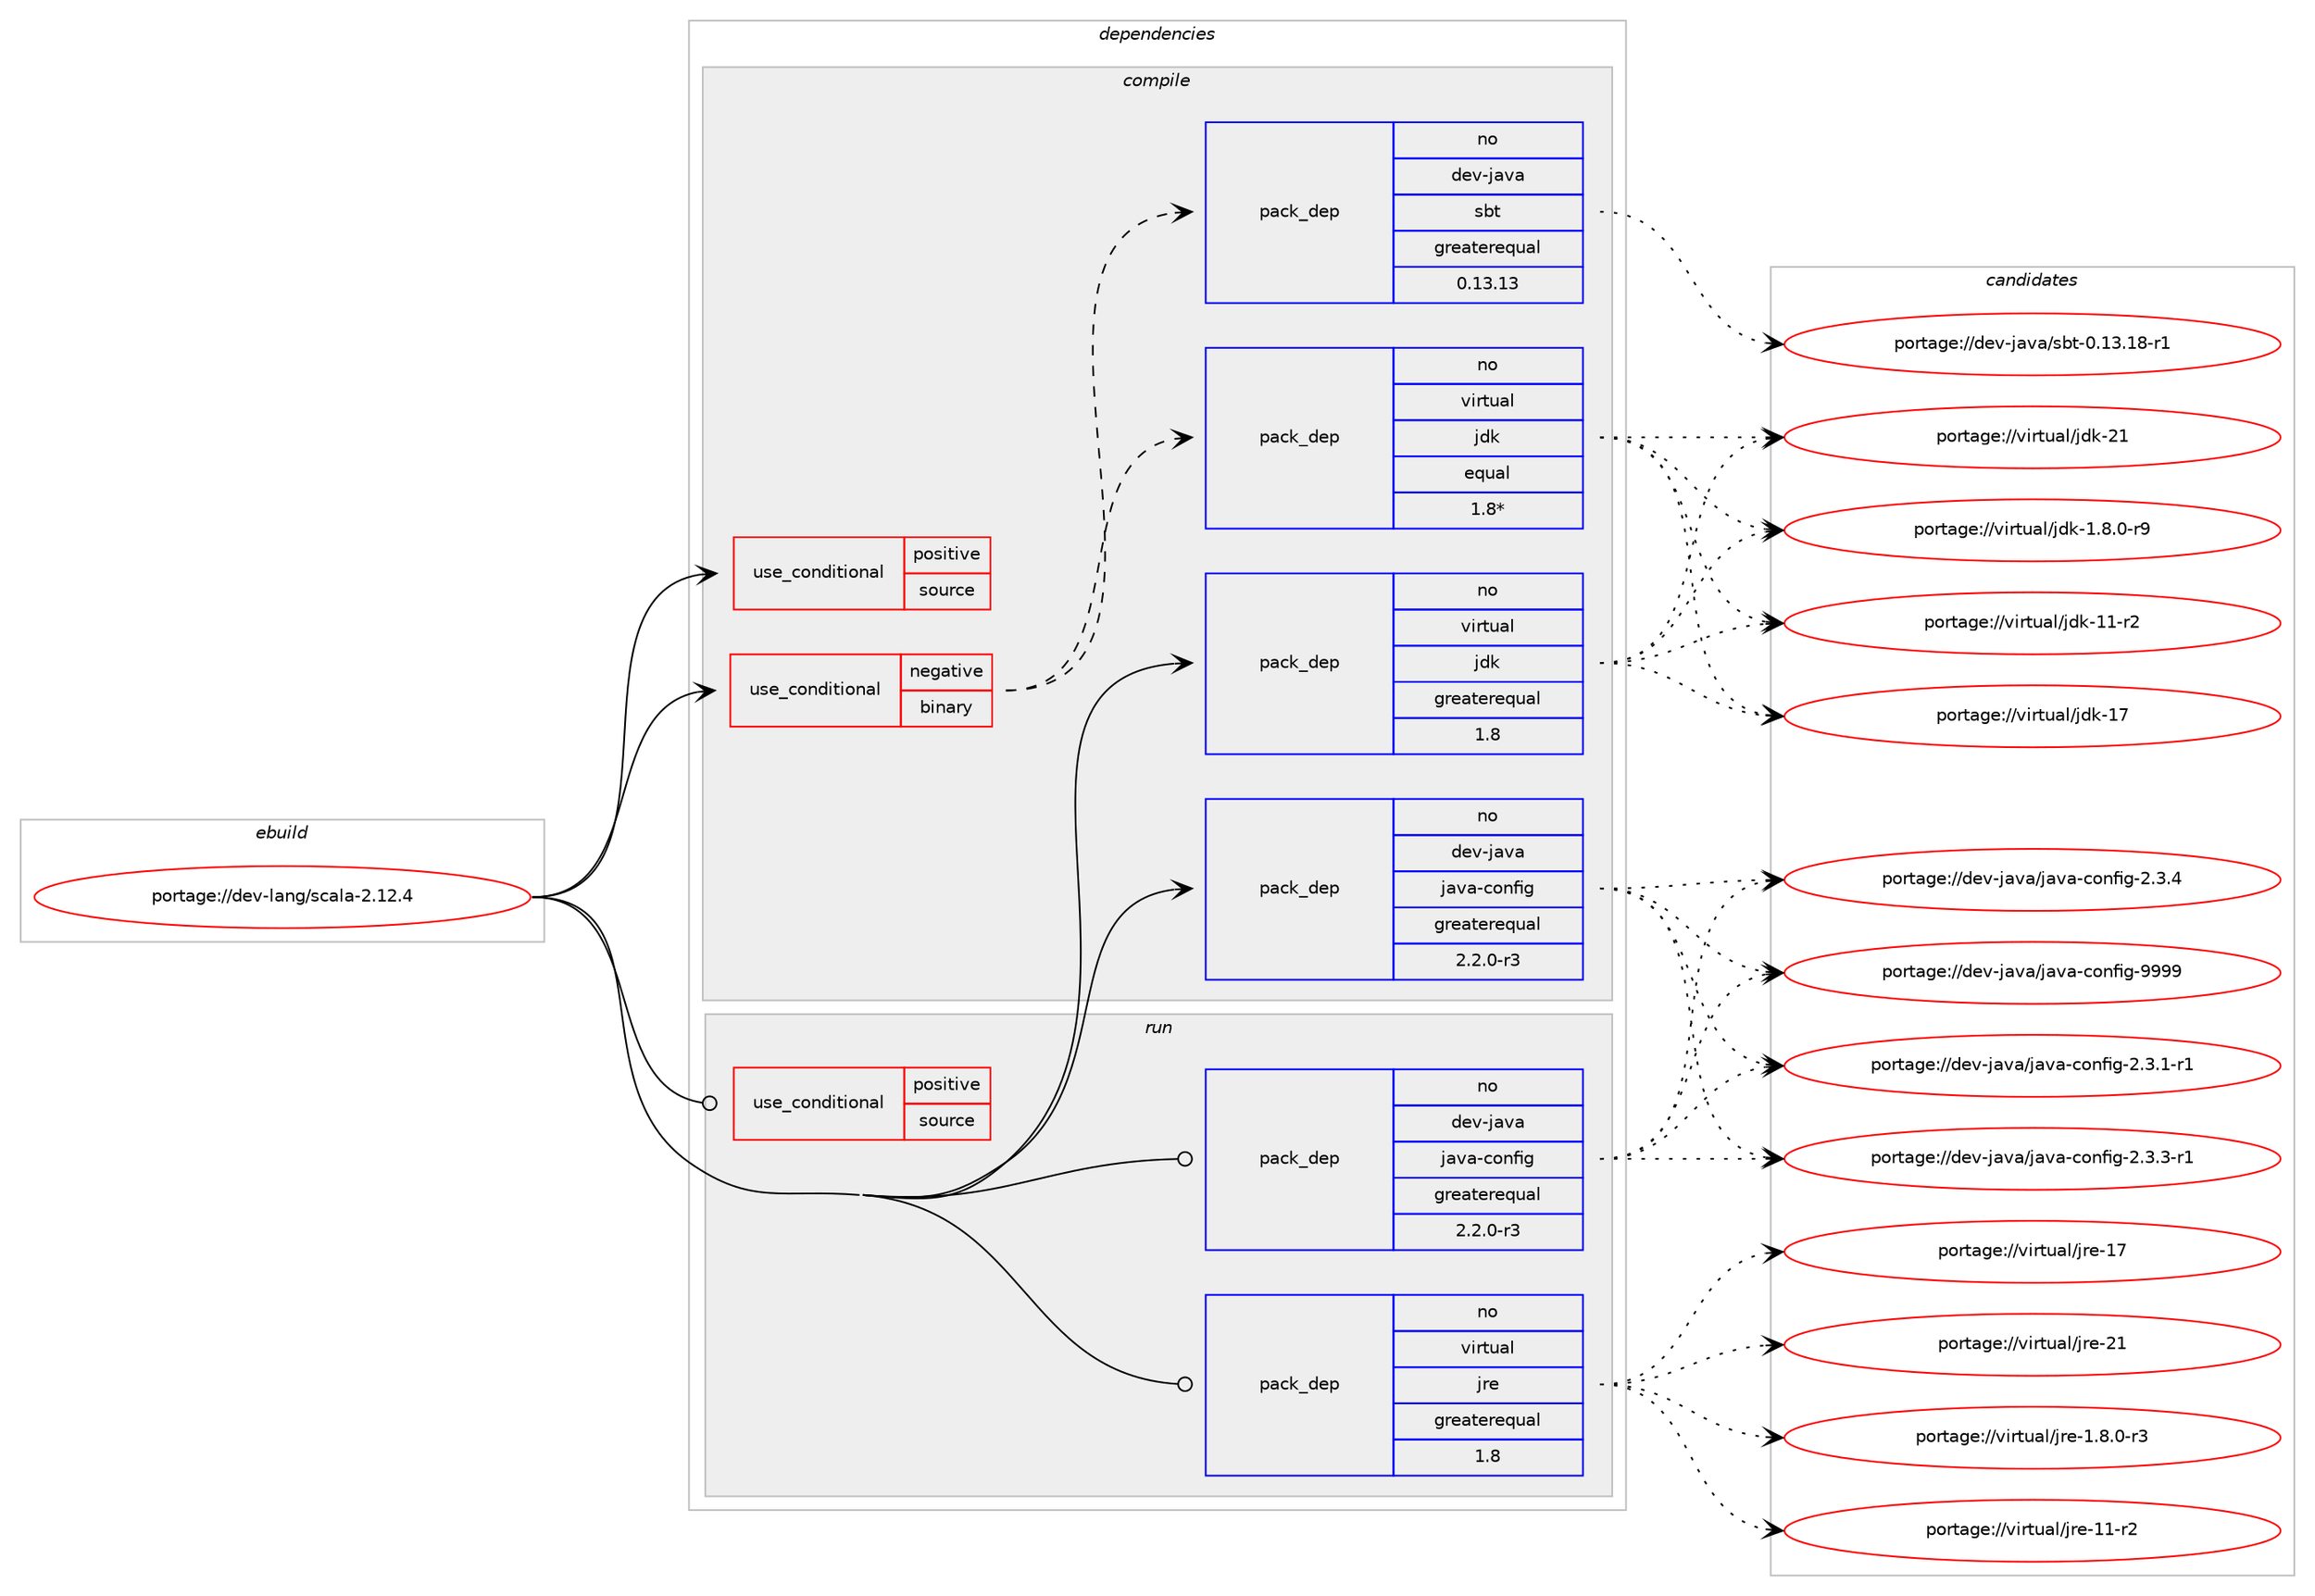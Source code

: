 digraph prolog {

# *************
# Graph options
# *************

newrank=true;
concentrate=true;
compound=true;
graph [rankdir=LR,fontname=Helvetica,fontsize=10,ranksep=1.5];#, ranksep=2.5, nodesep=0.2];
edge  [arrowhead=vee];
node  [fontname=Helvetica,fontsize=10];

# **********
# The ebuild
# **********

subgraph cluster_leftcol {
color=gray;
rank=same;
label=<<i>ebuild</i>>;
id [label="portage://dev-lang/scala-2.12.4", color=red, width=4, href="../dev-lang/scala-2.12.4.svg"];
}

# ****************
# The dependencies
# ****************

subgraph cluster_midcol {
color=gray;
label=<<i>dependencies</i>>;
subgraph cluster_compile {
fillcolor="#eeeeee";
style=filled;
label=<<i>compile</i>>;
subgraph cond24660 {
dependency53357 [label=<<TABLE BORDER="0" CELLBORDER="1" CELLSPACING="0" CELLPADDING="4"><TR><TD ROWSPAN="3" CELLPADDING="10">use_conditional</TD></TR><TR><TD>negative</TD></TR><TR><TD>binary</TD></TR></TABLE>>, shape=none, color=red];
subgraph pack27583 {
dependency53358 [label=<<TABLE BORDER="0" CELLBORDER="1" CELLSPACING="0" CELLPADDING="4" WIDTH="220"><TR><TD ROWSPAN="6" CELLPADDING="30">pack_dep</TD></TR><TR><TD WIDTH="110">no</TD></TR><TR><TD>virtual</TD></TR><TR><TD>jdk</TD></TR><TR><TD>equal</TD></TR><TR><TD>1.8*</TD></TR></TABLE>>, shape=none, color=blue];
}
dependency53357:e -> dependency53358:w [weight=20,style="dashed",arrowhead="vee"];
subgraph pack27584 {
dependency53359 [label=<<TABLE BORDER="0" CELLBORDER="1" CELLSPACING="0" CELLPADDING="4" WIDTH="220"><TR><TD ROWSPAN="6" CELLPADDING="30">pack_dep</TD></TR><TR><TD WIDTH="110">no</TD></TR><TR><TD>dev-java</TD></TR><TR><TD>sbt</TD></TR><TR><TD>greaterequal</TD></TR><TR><TD>0.13.13</TD></TR></TABLE>>, shape=none, color=blue];
}
dependency53357:e -> dependency53359:w [weight=20,style="dashed",arrowhead="vee"];
# *** BEGIN UNKNOWN DEPENDENCY TYPE (TODO) ***
# dependency53357 -> package_dependency(portage://dev-lang/scala-2.12.4,install,no,media-gfx,graphviz,none,[,,],[],[])
# *** END UNKNOWN DEPENDENCY TYPE (TODO) ***

}
id:e -> dependency53357:w [weight=20,style="solid",arrowhead="vee"];
subgraph cond24661 {
dependency53360 [label=<<TABLE BORDER="0" CELLBORDER="1" CELLSPACING="0" CELLPADDING="4"><TR><TD ROWSPAN="3" CELLPADDING="10">use_conditional</TD></TR><TR><TD>positive</TD></TR><TR><TD>source</TD></TR></TABLE>>, shape=none, color=red];
# *** BEGIN UNKNOWN DEPENDENCY TYPE (TODO) ***
# dependency53360 -> package_dependency(portage://dev-lang/scala-2.12.4,install,no,app-arch,zip,none,[,,],[],[])
# *** END UNKNOWN DEPENDENCY TYPE (TODO) ***

}
id:e -> dependency53360:w [weight=20,style="solid",arrowhead="vee"];
# *** BEGIN UNKNOWN DEPENDENCY TYPE (TODO) ***
# id -> package_dependency(portage://dev-lang/scala-2.12.4,install,no,app-arch,xz-utils,none,[,,],[slot(0)],[])
# *** END UNKNOWN DEPENDENCY TYPE (TODO) ***

# *** BEGIN UNKNOWN DEPENDENCY TYPE (TODO) ***
# id -> package_dependency(portage://dev-lang/scala-2.12.4,install,no,dev-java,ant-core,none,[,,],[slot(0)],[])
# *** END UNKNOWN DEPENDENCY TYPE (TODO) ***

subgraph pack27585 {
dependency53361 [label=<<TABLE BORDER="0" CELLBORDER="1" CELLSPACING="0" CELLPADDING="4" WIDTH="220"><TR><TD ROWSPAN="6" CELLPADDING="30">pack_dep</TD></TR><TR><TD WIDTH="110">no</TD></TR><TR><TD>dev-java</TD></TR><TR><TD>java-config</TD></TR><TR><TD>greaterequal</TD></TR><TR><TD>2.2.0-r3</TD></TR></TABLE>>, shape=none, color=blue];
}
id:e -> dependency53361:w [weight=20,style="solid",arrowhead="vee"];
# *** BEGIN UNKNOWN DEPENDENCY TYPE (TODO) ***
# id -> package_dependency(portage://dev-lang/scala-2.12.4,install,no,dev-java,jline,none,[,,],[slot(2)],[])
# *** END UNKNOWN DEPENDENCY TYPE (TODO) ***

subgraph pack27586 {
dependency53362 [label=<<TABLE BORDER="0" CELLBORDER="1" CELLSPACING="0" CELLPADDING="4" WIDTH="220"><TR><TD ROWSPAN="6" CELLPADDING="30">pack_dep</TD></TR><TR><TD WIDTH="110">no</TD></TR><TR><TD>virtual</TD></TR><TR><TD>jdk</TD></TR><TR><TD>greaterequal</TD></TR><TR><TD>1.8</TD></TR></TABLE>>, shape=none, color=blue];
}
id:e -> dependency53362:w [weight=20,style="solid",arrowhead="vee"];
}
subgraph cluster_compileandrun {
fillcolor="#eeeeee";
style=filled;
label=<<i>compile and run</i>>;
}
subgraph cluster_run {
fillcolor="#eeeeee";
style=filled;
label=<<i>run</i>>;
subgraph cond24662 {
dependency53363 [label=<<TABLE BORDER="0" CELLBORDER="1" CELLSPACING="0" CELLPADDING="4"><TR><TD ROWSPAN="3" CELLPADDING="10">use_conditional</TD></TR><TR><TD>positive</TD></TR><TR><TD>source</TD></TR></TABLE>>, shape=none, color=red];
# *** BEGIN UNKNOWN DEPENDENCY TYPE (TODO) ***
# dependency53363 -> package_dependency(portage://dev-lang/scala-2.12.4,run,no,app-arch,zip,none,[,,],[],[])
# *** END UNKNOWN DEPENDENCY TYPE (TODO) ***

}
id:e -> dependency53363:w [weight=20,style="solid",arrowhead="odot"];
# *** BEGIN UNKNOWN DEPENDENCY TYPE (TODO) ***
# id -> package_dependency(portage://dev-lang/scala-2.12.4,run,no,app-eselect,eselect-scala,none,[,,],[],[])
# *** END UNKNOWN DEPENDENCY TYPE (TODO) ***

# *** BEGIN UNKNOWN DEPENDENCY TYPE (TODO) ***
# id -> package_dependency(portage://dev-lang/scala-2.12.4,run,no,dev-java,ant-core,none,[,,],[slot(0)],[])
# *** END UNKNOWN DEPENDENCY TYPE (TODO) ***

subgraph pack27587 {
dependency53364 [label=<<TABLE BORDER="0" CELLBORDER="1" CELLSPACING="0" CELLPADDING="4" WIDTH="220"><TR><TD ROWSPAN="6" CELLPADDING="30">pack_dep</TD></TR><TR><TD WIDTH="110">no</TD></TR><TR><TD>dev-java</TD></TR><TR><TD>java-config</TD></TR><TR><TD>greaterequal</TD></TR><TR><TD>2.2.0-r3</TD></TR></TABLE>>, shape=none, color=blue];
}
id:e -> dependency53364:w [weight=20,style="solid",arrowhead="odot"];
# *** BEGIN UNKNOWN DEPENDENCY TYPE (TODO) ***
# id -> package_dependency(portage://dev-lang/scala-2.12.4,run,no,dev-java,jline,none,[,,],[slot(2)],[])
# *** END UNKNOWN DEPENDENCY TYPE (TODO) ***

subgraph pack27588 {
dependency53365 [label=<<TABLE BORDER="0" CELLBORDER="1" CELLSPACING="0" CELLPADDING="4" WIDTH="220"><TR><TD ROWSPAN="6" CELLPADDING="30">pack_dep</TD></TR><TR><TD WIDTH="110">no</TD></TR><TR><TD>virtual</TD></TR><TR><TD>jre</TD></TR><TR><TD>greaterequal</TD></TR><TR><TD>1.8</TD></TR></TABLE>>, shape=none, color=blue];
}
id:e -> dependency53365:w [weight=20,style="solid",arrowhead="odot"];
# *** BEGIN UNKNOWN DEPENDENCY TYPE (TODO) ***
# id -> package_dependency(portage://dev-lang/scala-2.12.4,run,weak,dev-lang,scala-bin,none,[,,],[slot(0)],[])
# *** END UNKNOWN DEPENDENCY TYPE (TODO) ***

}
}

# **************
# The candidates
# **************

subgraph cluster_choices {
rank=same;
color=gray;
label=<<i>candidates</i>>;

subgraph choice27583 {
color=black;
nodesep=1;
choice11810511411611797108471061001074549465646484511457 [label="portage://virtual/jdk-1.8.0-r9", color=red, width=4,href="../virtual/jdk-1.8.0-r9.svg"];
choice11810511411611797108471061001074549494511450 [label="portage://virtual/jdk-11-r2", color=red, width=4,href="../virtual/jdk-11-r2.svg"];
choice1181051141161179710847106100107454955 [label="portage://virtual/jdk-17", color=red, width=4,href="../virtual/jdk-17.svg"];
choice1181051141161179710847106100107455049 [label="portage://virtual/jdk-21", color=red, width=4,href="../virtual/jdk-21.svg"];
dependency53358:e -> choice11810511411611797108471061001074549465646484511457:w [style=dotted,weight="100"];
dependency53358:e -> choice11810511411611797108471061001074549494511450:w [style=dotted,weight="100"];
dependency53358:e -> choice1181051141161179710847106100107454955:w [style=dotted,weight="100"];
dependency53358:e -> choice1181051141161179710847106100107455049:w [style=dotted,weight="100"];
}
subgraph choice27584 {
color=black;
nodesep=1;
choice100101118451069711897471159811645484649514649564511449 [label="portage://dev-java/sbt-0.13.18-r1", color=red, width=4,href="../dev-java/sbt-0.13.18-r1.svg"];
dependency53359:e -> choice100101118451069711897471159811645484649514649564511449:w [style=dotted,weight="100"];
}
subgraph choice27585 {
color=black;
nodesep=1;
choice10010111845106971189747106971189745991111101021051034550465146494511449 [label="portage://dev-java/java-config-2.3.1-r1", color=red, width=4,href="../dev-java/java-config-2.3.1-r1.svg"];
choice10010111845106971189747106971189745991111101021051034550465146514511449 [label="portage://dev-java/java-config-2.3.3-r1", color=red, width=4,href="../dev-java/java-config-2.3.3-r1.svg"];
choice1001011184510697118974710697118974599111110102105103455046514652 [label="portage://dev-java/java-config-2.3.4", color=red, width=4,href="../dev-java/java-config-2.3.4.svg"];
choice10010111845106971189747106971189745991111101021051034557575757 [label="portage://dev-java/java-config-9999", color=red, width=4,href="../dev-java/java-config-9999.svg"];
dependency53361:e -> choice10010111845106971189747106971189745991111101021051034550465146494511449:w [style=dotted,weight="100"];
dependency53361:e -> choice10010111845106971189747106971189745991111101021051034550465146514511449:w [style=dotted,weight="100"];
dependency53361:e -> choice1001011184510697118974710697118974599111110102105103455046514652:w [style=dotted,weight="100"];
dependency53361:e -> choice10010111845106971189747106971189745991111101021051034557575757:w [style=dotted,weight="100"];
}
subgraph choice27586 {
color=black;
nodesep=1;
choice11810511411611797108471061001074549465646484511457 [label="portage://virtual/jdk-1.8.0-r9", color=red, width=4,href="../virtual/jdk-1.8.0-r9.svg"];
choice11810511411611797108471061001074549494511450 [label="portage://virtual/jdk-11-r2", color=red, width=4,href="../virtual/jdk-11-r2.svg"];
choice1181051141161179710847106100107454955 [label="portage://virtual/jdk-17", color=red, width=4,href="../virtual/jdk-17.svg"];
choice1181051141161179710847106100107455049 [label="portage://virtual/jdk-21", color=red, width=4,href="../virtual/jdk-21.svg"];
dependency53362:e -> choice11810511411611797108471061001074549465646484511457:w [style=dotted,weight="100"];
dependency53362:e -> choice11810511411611797108471061001074549494511450:w [style=dotted,weight="100"];
dependency53362:e -> choice1181051141161179710847106100107454955:w [style=dotted,weight="100"];
dependency53362:e -> choice1181051141161179710847106100107455049:w [style=dotted,weight="100"];
}
subgraph choice27587 {
color=black;
nodesep=1;
choice10010111845106971189747106971189745991111101021051034550465146494511449 [label="portage://dev-java/java-config-2.3.1-r1", color=red, width=4,href="../dev-java/java-config-2.3.1-r1.svg"];
choice10010111845106971189747106971189745991111101021051034550465146514511449 [label="portage://dev-java/java-config-2.3.3-r1", color=red, width=4,href="../dev-java/java-config-2.3.3-r1.svg"];
choice1001011184510697118974710697118974599111110102105103455046514652 [label="portage://dev-java/java-config-2.3.4", color=red, width=4,href="../dev-java/java-config-2.3.4.svg"];
choice10010111845106971189747106971189745991111101021051034557575757 [label="portage://dev-java/java-config-9999", color=red, width=4,href="../dev-java/java-config-9999.svg"];
dependency53364:e -> choice10010111845106971189747106971189745991111101021051034550465146494511449:w [style=dotted,weight="100"];
dependency53364:e -> choice10010111845106971189747106971189745991111101021051034550465146514511449:w [style=dotted,weight="100"];
dependency53364:e -> choice1001011184510697118974710697118974599111110102105103455046514652:w [style=dotted,weight="100"];
dependency53364:e -> choice10010111845106971189747106971189745991111101021051034557575757:w [style=dotted,weight="100"];
}
subgraph choice27588 {
color=black;
nodesep=1;
choice11810511411611797108471061141014549465646484511451 [label="portage://virtual/jre-1.8.0-r3", color=red, width=4,href="../virtual/jre-1.8.0-r3.svg"];
choice11810511411611797108471061141014549494511450 [label="portage://virtual/jre-11-r2", color=red, width=4,href="../virtual/jre-11-r2.svg"];
choice1181051141161179710847106114101454955 [label="portage://virtual/jre-17", color=red, width=4,href="../virtual/jre-17.svg"];
choice1181051141161179710847106114101455049 [label="portage://virtual/jre-21", color=red, width=4,href="../virtual/jre-21.svg"];
dependency53365:e -> choice11810511411611797108471061141014549465646484511451:w [style=dotted,weight="100"];
dependency53365:e -> choice11810511411611797108471061141014549494511450:w [style=dotted,weight="100"];
dependency53365:e -> choice1181051141161179710847106114101454955:w [style=dotted,weight="100"];
dependency53365:e -> choice1181051141161179710847106114101455049:w [style=dotted,weight="100"];
}
}

}
